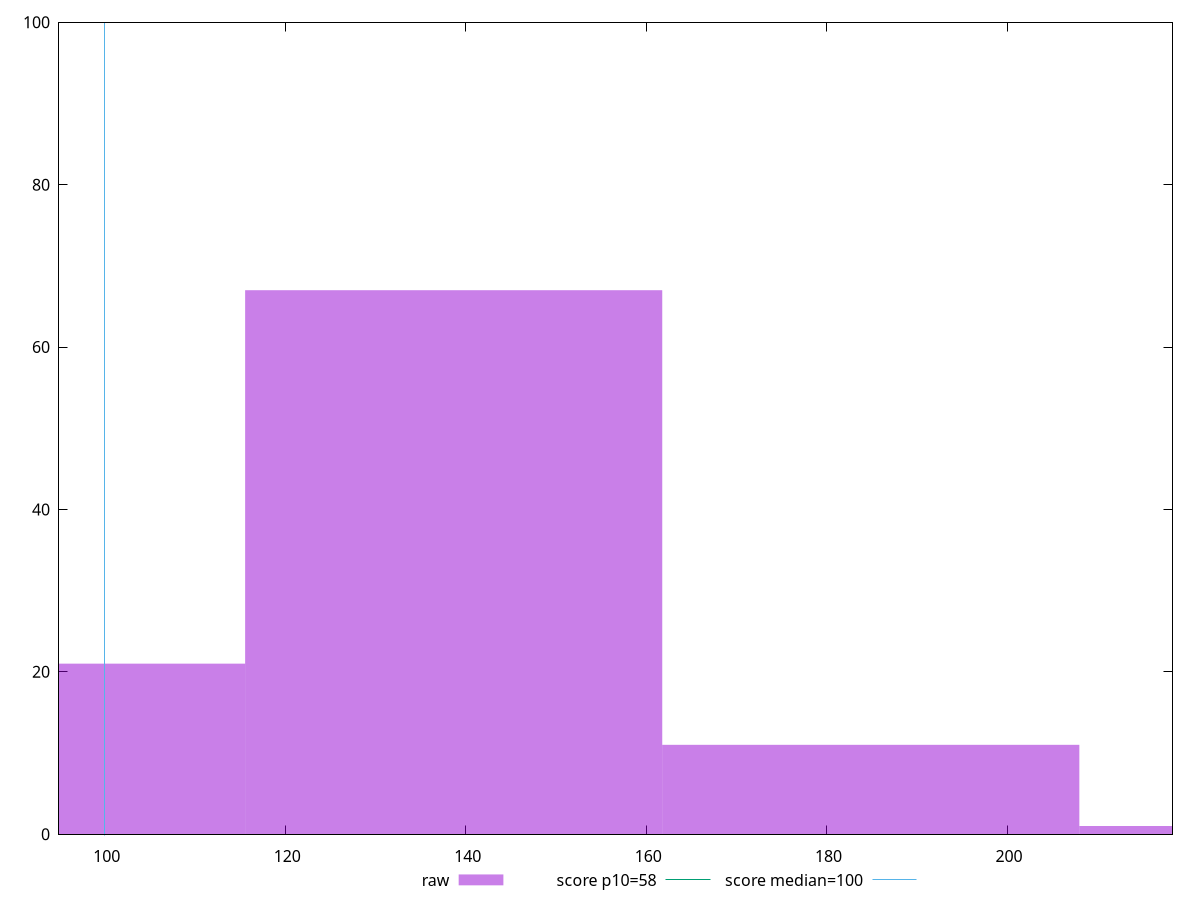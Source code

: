 reset

$raw <<EOF
184.898033671413 11
231.12254208926626 1
138.67352525355975 67
92.4490168357065 21
EOF

set key outside below
set boxwidth 46.22450841785325
set xrange [94.93333333333334:218.33333333333312]
set yrange [0:100]
set trange [0:100]
set style fill transparent solid 0.5 noborder

set parametric
set terminal svg size 640, 490 enhanced background rgb 'white'
set output "report_00025_2021-02-22T21:38:55.199Z/estimated-input-latency/samples/pages/raw/histogram.svg"

plot $raw title "raw" with boxes, \
     58,t title "score p10=58", \
     100,t title "score median=100"

reset
